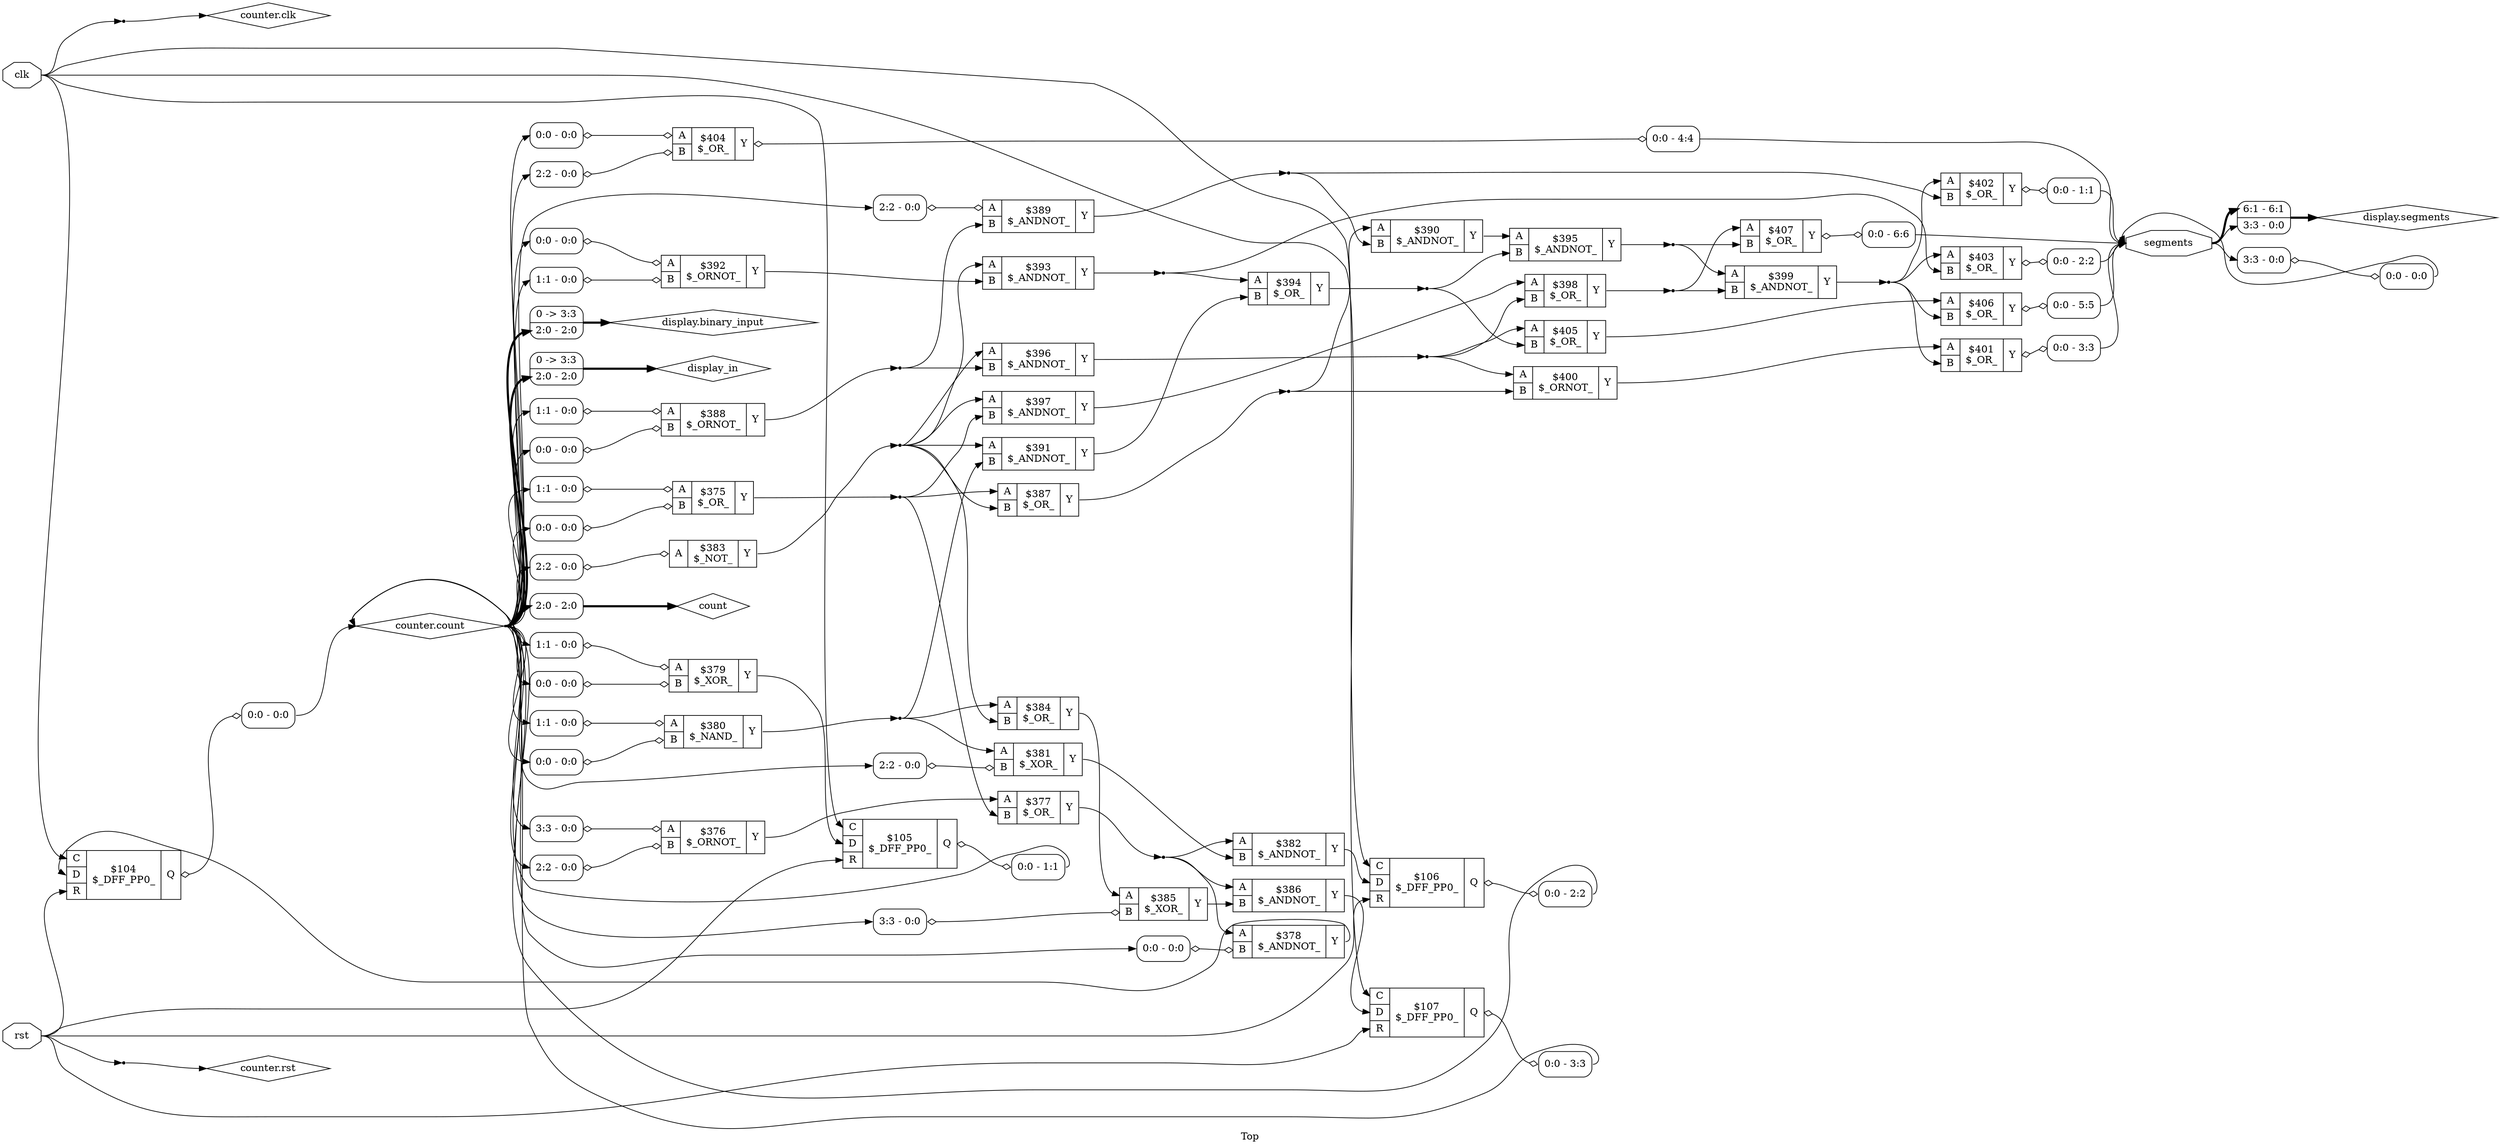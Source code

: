 digraph "Top" {
label="Top";
rankdir="LR";
remincross=true;
n28 [ shape=octagon, label="clk", color="black", fontcolor="black" ];
n29 [ shape=diamond, label="count", color="black", fontcolor="black" ];
n30 [ shape=diamond, label="counter.clk", color="black", fontcolor="black" ];
n31 [ shape=diamond, label="counter.count", color="black", fontcolor="black" ];
n32 [ shape=diamond, label="counter.rst", color="black", fontcolor="black" ];
n33 [ shape=diamond, label="display.binary_input", color="black", fontcolor="black" ];
n34 [ shape=diamond, label="display.segments", color="black", fontcolor="black" ];
n35 [ shape=diamond, label="display_in", color="black", fontcolor="black" ];
n36 [ shape=octagon, label="rst", color="black", fontcolor="black" ];
n37 [ shape=octagon, label="segments", color="black", fontcolor="black" ];
c41 [ shape=record, label="{{<p38> A|<p39> B}|$375\n$_OR_|{<p40> Y}}",  ];
x0 [ shape=record, style=rounded, label="<s0> 1:1 - 0:0 ", color="black", fontcolor="black" ];
x0:e -> c41:p38:w [arrowhead=odiamond, arrowtail=odiamond, dir=both, color="black", fontcolor="black", label=""];
x1 [ shape=record, style=rounded, label="<s0> 0:0 - 0:0 ", color="black", fontcolor="black" ];
x1:e -> c41:p39:w [arrowhead=odiamond, arrowtail=odiamond, dir=both, color="black", fontcolor="black", label=""];
c42 [ shape=record, label="{{<p38> A|<p39> B}|$376\n$_ORNOT_|{<p40> Y}}",  ];
x2 [ shape=record, style=rounded, label="<s0> 3:3 - 0:0 ", color="black", fontcolor="black" ];
x2:e -> c42:p38:w [arrowhead=odiamond, arrowtail=odiamond, dir=both, color="black", fontcolor="black", label=""];
x3 [ shape=record, style=rounded, label="<s0> 2:2 - 0:0 ", color="black", fontcolor="black" ];
x3:e -> c42:p39:w [arrowhead=odiamond, arrowtail=odiamond, dir=both, color="black", fontcolor="black", label=""];
c43 [ shape=record, label="{{<p38> A|<p39> B}|$377\n$_OR_|{<p40> Y}}",  ];
c44 [ shape=record, label="{{<p38> A|<p39> B}|$378\n$_ANDNOT_|{<p40> Y}}",  ];
x4 [ shape=record, style=rounded, label="<s0> 0:0 - 0:0 ", color="black", fontcolor="black" ];
x4:e -> c44:p39:w [arrowhead=odiamond, arrowtail=odiamond, dir=both, color="black", fontcolor="black", label=""];
c45 [ shape=record, label="{{<p38> A|<p39> B}|$379\n$_XOR_|{<p40> Y}}",  ];
x5 [ shape=record, style=rounded, label="<s0> 1:1 - 0:0 ", color="black", fontcolor="black" ];
x5:e -> c45:p38:w [arrowhead=odiamond, arrowtail=odiamond, dir=both, color="black", fontcolor="black", label=""];
x6 [ shape=record, style=rounded, label="<s0> 0:0 - 0:0 ", color="black", fontcolor="black" ];
x6:e -> c45:p39:w [arrowhead=odiamond, arrowtail=odiamond, dir=both, color="black", fontcolor="black", label=""];
c46 [ shape=record, label="{{<p38> A|<p39> B}|$380\n$_NAND_|{<p40> Y}}",  ];
x7 [ shape=record, style=rounded, label="<s0> 1:1 - 0:0 ", color="black", fontcolor="black" ];
x7:e -> c46:p38:w [arrowhead=odiamond, arrowtail=odiamond, dir=both, color="black", fontcolor="black", label=""];
x8 [ shape=record, style=rounded, label="<s0> 0:0 - 0:0 ", color="black", fontcolor="black" ];
x8:e -> c46:p39:w [arrowhead=odiamond, arrowtail=odiamond, dir=both, color="black", fontcolor="black", label=""];
c47 [ shape=record, label="{{<p38> A|<p39> B}|$381\n$_XOR_|{<p40> Y}}",  ];
x9 [ shape=record, style=rounded, label="<s0> 2:2 - 0:0 ", color="black", fontcolor="black" ];
x9:e -> c47:p39:w [arrowhead=odiamond, arrowtail=odiamond, dir=both, color="black", fontcolor="black", label=""];
c48 [ shape=record, label="{{<p38> A|<p39> B}|$382\n$_ANDNOT_|{<p40> Y}}",  ];
c49 [ shape=record, label="{{<p38> A}|$383\n$_NOT_|{<p40> Y}}",  ];
x10 [ shape=record, style=rounded, label="<s0> 2:2 - 0:0 ", color="black", fontcolor="black" ];
x10:e -> c49:p38:w [arrowhead=odiamond, arrowtail=odiamond, dir=both, color="black", fontcolor="black", label=""];
c50 [ shape=record, label="{{<p38> A|<p39> B}|$384\n$_OR_|{<p40> Y}}",  ];
c51 [ shape=record, label="{{<p38> A|<p39> B}|$385\n$_XOR_|{<p40> Y}}",  ];
x11 [ shape=record, style=rounded, label="<s0> 3:3 - 0:0 ", color="black", fontcolor="black" ];
x11:e -> c51:p39:w [arrowhead=odiamond, arrowtail=odiamond, dir=both, color="black", fontcolor="black", label=""];
c52 [ shape=record, label="{{<p38> A|<p39> B}|$386\n$_ANDNOT_|{<p40> Y}}",  ];
c53 [ shape=record, label="{{<p38> A|<p39> B}|$387\n$_OR_|{<p40> Y}}",  ];
c54 [ shape=record, label="{{<p38> A|<p39> B}|$388\n$_ORNOT_|{<p40> Y}}",  ];
x12 [ shape=record, style=rounded, label="<s0> 1:1 - 0:0 ", color="black", fontcolor="black" ];
x12:e -> c54:p38:w [arrowhead=odiamond, arrowtail=odiamond, dir=both, color="black", fontcolor="black", label=""];
x13 [ shape=record, style=rounded, label="<s0> 0:0 - 0:0 ", color="black", fontcolor="black" ];
x13:e -> c54:p39:w [arrowhead=odiamond, arrowtail=odiamond, dir=both, color="black", fontcolor="black", label=""];
c55 [ shape=record, label="{{<p38> A|<p39> B}|$389\n$_ANDNOT_|{<p40> Y}}",  ];
x14 [ shape=record, style=rounded, label="<s0> 2:2 - 0:0 ", color="black", fontcolor="black" ];
x14:e -> c55:p38:w [arrowhead=odiamond, arrowtail=odiamond, dir=both, color="black", fontcolor="black", label=""];
c56 [ shape=record, label="{{<p38> A|<p39> B}|$390\n$_ANDNOT_|{<p40> Y}}",  ];
c57 [ shape=record, label="{{<p38> A|<p39> B}|$391\n$_ANDNOT_|{<p40> Y}}",  ];
c58 [ shape=record, label="{{<p38> A|<p39> B}|$392\n$_ORNOT_|{<p40> Y}}",  ];
x15 [ shape=record, style=rounded, label="<s0> 0:0 - 0:0 ", color="black", fontcolor="black" ];
x15:e -> c58:p38:w [arrowhead=odiamond, arrowtail=odiamond, dir=both, color="black", fontcolor="black", label=""];
x16 [ shape=record, style=rounded, label="<s0> 1:1 - 0:0 ", color="black", fontcolor="black" ];
x16:e -> c58:p39:w [arrowhead=odiamond, arrowtail=odiamond, dir=both, color="black", fontcolor="black", label=""];
c59 [ shape=record, label="{{<p38> A|<p39> B}|$393\n$_ANDNOT_|{<p40> Y}}",  ];
c60 [ shape=record, label="{{<p38> A|<p39> B}|$394\n$_OR_|{<p40> Y}}",  ];
c61 [ shape=record, label="{{<p38> A|<p39> B}|$395\n$_ANDNOT_|{<p40> Y}}",  ];
c62 [ shape=record, label="{{<p38> A|<p39> B}|$396\n$_ANDNOT_|{<p40> Y}}",  ];
c63 [ shape=record, label="{{<p38> A|<p39> B}|$397\n$_ANDNOT_|{<p40> Y}}",  ];
c64 [ shape=record, label="{{<p38> A|<p39> B}|$398\n$_OR_|{<p40> Y}}",  ];
c65 [ shape=record, label="{{<p38> A|<p39> B}|$399\n$_ANDNOT_|{<p40> Y}}",  ];
c66 [ shape=record, label="{{<p38> A|<p39> B}|$400\n$_ORNOT_|{<p40> Y}}",  ];
c67 [ shape=record, label="{{<p38> A|<p39> B}|$401\n$_OR_|{<p40> Y}}",  ];
x17 [ shape=record, style=rounded, label="<s0> 0:0 - 3:3 ", color="black", fontcolor="black" ];
c67:p40:e -> x17:w [arrowhead=odiamond, arrowtail=odiamond, dir=both, color="black", fontcolor="black", label=""];
c68 [ shape=record, label="{{<p38> A|<p39> B}|$402\n$_OR_|{<p40> Y}}",  ];
x18 [ shape=record, style=rounded, label="<s0> 0:0 - 1:1 ", color="black", fontcolor="black" ];
c68:p40:e -> x18:w [arrowhead=odiamond, arrowtail=odiamond, dir=both, color="black", fontcolor="black", label=""];
c69 [ shape=record, label="{{<p38> A|<p39> B}|$403\n$_OR_|{<p40> Y}}",  ];
x19 [ shape=record, style=rounded, label="<s0> 0:0 - 2:2 ", color="black", fontcolor="black" ];
c69:p40:e -> x19:w [arrowhead=odiamond, arrowtail=odiamond, dir=both, color="black", fontcolor="black", label=""];
c70 [ shape=record, label="{{<p38> A|<p39> B}|$404\n$_OR_|{<p40> Y}}",  ];
x20 [ shape=record, style=rounded, label="<s0> 0:0 - 0:0 ", color="black", fontcolor="black" ];
x20:e -> c70:p38:w [arrowhead=odiamond, arrowtail=odiamond, dir=both, color="black", fontcolor="black", label=""];
x21 [ shape=record, style=rounded, label="<s0> 2:2 - 0:0 ", color="black", fontcolor="black" ];
x21:e -> c70:p39:w [arrowhead=odiamond, arrowtail=odiamond, dir=both, color="black", fontcolor="black", label=""];
x22 [ shape=record, style=rounded, label="<s0> 0:0 - 4:4 ", color="black", fontcolor="black" ];
c70:p40:e -> x22:w [arrowhead=odiamond, arrowtail=odiamond, dir=both, color="black", fontcolor="black", label=""];
c71 [ shape=record, label="{{<p38> A|<p39> B}|$405\n$_OR_|{<p40> Y}}",  ];
c72 [ shape=record, label="{{<p38> A|<p39> B}|$406\n$_OR_|{<p40> Y}}",  ];
x23 [ shape=record, style=rounded, label="<s0> 0:0 - 5:5 ", color="black", fontcolor="black" ];
c72:p40:e -> x23:w [arrowhead=odiamond, arrowtail=odiamond, dir=both, color="black", fontcolor="black", label=""];
c73 [ shape=record, label="{{<p38> A|<p39> B}|$407\n$_OR_|{<p40> Y}}",  ];
x24 [ shape=record, style=rounded, label="<s0> 0:0 - 6:6 ", color="black", fontcolor="black" ];
c73:p40:e -> x24:w [arrowhead=odiamond, arrowtail=odiamond, dir=both, color="black", fontcolor="black", label=""];
c78 [ shape=record, label="{{<p74> C|<p75> D|<p76> R}|$104\n$_DFF_PP0_|{<p77> Q}}",  ];
x25 [ shape=record, style=rounded, label="<s0> 0:0 - 0:0 ", color="black", fontcolor="black" ];
c78:p77:e -> x25:w [arrowhead=odiamond, arrowtail=odiamond, dir=both, color="black", fontcolor="black", label=""];
c79 [ shape=record, label="{{<p74> C|<p75> D|<p76> R}|$105\n$_DFF_PP0_|{<p77> Q}}",  ];
x26 [ shape=record, style=rounded, label="<s0> 0:0 - 1:1 ", color="black", fontcolor="black" ];
c79:p77:e -> x26:w [arrowhead=odiamond, arrowtail=odiamond, dir=both, color="black", fontcolor="black", label=""];
c80 [ shape=record, label="{{<p74> C|<p75> D|<p76> R}|$106\n$_DFF_PP0_|{<p77> Q}}",  ];
x27 [ shape=record, style=rounded, label="<s0> 0:0 - 2:2 ", color="black", fontcolor="black" ];
c80:p77:e -> x27:w [arrowhead=odiamond, arrowtail=odiamond, dir=both, color="black", fontcolor="black", label=""];
c81 [ shape=record, label="{{<p74> C|<p75> D|<p76> R}|$107\n$_DFF_PP0_|{<p77> Q}}",  ];
x28 [ shape=record, style=rounded, label="<s0> 0:0 - 3:3 ", color="black", fontcolor="black" ];
c81:p77:e -> x28:w [arrowhead=odiamond, arrowtail=odiamond, dir=both, color="black", fontcolor="black", label=""];
x29 [ shape=record, style=rounded, label="<s0> 2:0 - 2:0 ", color="black", fontcolor="black" ];
x30 [shape=point, ];
x31 [shape=point, ];
x32 [ shape=record, style=rounded, label="0 -&gt; 3:3 |<s0> 2:0 - 2:0 ", color="black", fontcolor="black" ];
x33 [ shape=record, style=rounded, label="<s1> 6:1 - 6:1 |<s0> 3:3 - 0:0 ", color="black", fontcolor="black" ];
x34 [ shape=record, style=rounded, label="0 -&gt; 3:3 |<s0> 2:0 - 2:0 ", color="black", fontcolor="black" ];
x35 [ shape=record, style=rounded, label="<s0> 3:3 - 0:0 ", color="black", fontcolor="black" ];
x36 [ shape=record, style=rounded, label="<s0> 0:0 - 0:0 ", color="black", fontcolor="black" ];
x35:e -> x36:w [arrowhead=odiamond, arrowtail=odiamond, dir=both, color="black", fontcolor="black", label=""];
c44:p40:e -> c78:p75:w [color="black", fontcolor="black", label=""];
n10 [ shape=point ];
c49:p40:e -> n10:w [color="black", fontcolor="black", label=""];
n10:e -> c50:p39:w [color="black", fontcolor="black", label=""];
n10:e -> c53:p39:w [color="black", fontcolor="black", label=""];
n10:e -> c57:p38:w [color="black", fontcolor="black", label=""];
n10:e -> c59:p38:w [color="black", fontcolor="black", label=""];
n10:e -> c62:p38:w [color="black", fontcolor="black", label=""];
n10:e -> c63:p38:w [color="black", fontcolor="black", label=""];
c50:p40:e -> c51:p38:w [color="black", fontcolor="black", label=""];
c51:p40:e -> c52:p39:w [color="black", fontcolor="black", label=""];
n13 [ shape=point ];
c53:p40:e -> n13:w [color="black", fontcolor="black", label=""];
n13:e -> c56:p38:w [color="black", fontcolor="black", label=""];
n13:e -> c66:p39:w [color="black", fontcolor="black", label=""];
n14 [ shape=point ];
c54:p40:e -> n14:w [color="black", fontcolor="black", label=""];
n14:e -> c55:p39:w [color="black", fontcolor="black", label=""];
n14:e -> c62:p39:w [color="black", fontcolor="black", label=""];
n15 [ shape=point ];
c55:p40:e -> n15:w [color="black", fontcolor="black", label=""];
n15:e -> c56:p39:w [color="black", fontcolor="black", label=""];
n15:e -> c68:p39:w [color="black", fontcolor="black", label=""];
c56:p40:e -> c61:p38:w [color="black", fontcolor="black", label=""];
c57:p40:e -> c60:p39:w [color="black", fontcolor="black", label=""];
c58:p40:e -> c59:p39:w [color="black", fontcolor="black", label=""];
n19 [ shape=point ];
c59:p40:e -> n19:w [color="black", fontcolor="black", label=""];
n19:e -> c60:p38:w [color="black", fontcolor="black", label=""];
n19:e -> c69:p39:w [color="black", fontcolor="black", label=""];
c45:p40:e -> c79:p75:w [color="black", fontcolor="black", label=""];
n20 [ shape=point ];
c60:p40:e -> n20:w [color="black", fontcolor="black", label=""];
n20:e -> c61:p39:w [color="black", fontcolor="black", label=""];
n20:e -> c71:p39:w [color="black", fontcolor="black", label=""];
n21 [ shape=point ];
c61:p40:e -> n21:w [color="black", fontcolor="black", label=""];
n21:e -> c65:p38:w [color="black", fontcolor="black", label=""];
n21:e -> c73:p39:w [color="black", fontcolor="black", label=""];
n22 [ shape=point ];
c62:p40:e -> n22:w [color="black", fontcolor="black", label=""];
n22:e -> c64:p39:w [color="black", fontcolor="black", label=""];
n22:e -> c66:p38:w [color="black", fontcolor="black", label=""];
n22:e -> c71:p38:w [color="black", fontcolor="black", label=""];
c63:p40:e -> c64:p38:w [color="black", fontcolor="black", label=""];
n24 [ shape=point ];
c64:p40:e -> n24:w [color="black", fontcolor="black", label=""];
n24:e -> c65:p39:w [color="black", fontcolor="black", label=""];
n24:e -> c73:p38:w [color="black", fontcolor="black", label=""];
n25 [ shape=point ];
c65:p40:e -> n25:w [color="black", fontcolor="black", label=""];
n25:e -> c67:p39:w [color="black", fontcolor="black", label=""];
n25:e -> c68:p38:w [color="black", fontcolor="black", label=""];
n25:e -> c69:p38:w [color="black", fontcolor="black", label=""];
n25:e -> c72:p39:w [color="black", fontcolor="black", label=""];
c66:p40:e -> c67:p38:w [color="black", fontcolor="black", label=""];
c71:p40:e -> c72:p38:w [color="black", fontcolor="black", label=""];
n28:e -> c78:p74:w [color="black", fontcolor="black", label=""];
n28:e -> c79:p74:w [color="black", fontcolor="black", label=""];
n28:e -> c80:p74:w [color="black", fontcolor="black", label=""];
n28:e -> c81:p74:w [color="black", fontcolor="black", label=""];
n28:e -> x30:w [color="black", fontcolor="black", label=""];
x29:e -> n29:w [color="black", fontcolor="black", style="setlinewidth(3)", label=""];
c48:p40:e -> c80:p75:w [color="black", fontcolor="black", label=""];
x30:e -> n30:w [color="black", fontcolor="black", label=""];
x25:s0:e -> n31:w [color="black", fontcolor="black", label=""];
x26:s0:e -> n31:w [color="black", fontcolor="black", label=""];
x27:s0:e -> n31:w [color="black", fontcolor="black", label=""];
x28:s0:e -> n31:w [color="black", fontcolor="black", label=""];
n31:e -> x0:s0:w [color="black", fontcolor="black", label=""];
n31:e -> x10:s0:w [color="black", fontcolor="black", label=""];
n31:e -> x11:s0:w [color="black", fontcolor="black", label=""];
n31:e -> x12:s0:w [color="black", fontcolor="black", label=""];
n31:e -> x13:s0:w [color="black", fontcolor="black", label=""];
n31:e -> x14:s0:w [color="black", fontcolor="black", label=""];
n31:e -> x15:s0:w [color="black", fontcolor="black", label=""];
n31:e -> x16:s0:w [color="black", fontcolor="black", label=""];
n31:e -> x1:s0:w [color="black", fontcolor="black", label=""];
n31:e -> x20:s0:w [color="black", fontcolor="black", label=""];
n31:e -> x21:s0:w [color="black", fontcolor="black", label=""];
n31:e -> x29:s0:w [color="black", fontcolor="black", style="setlinewidth(3)", label=""];
n31:e -> x2:s0:w [color="black", fontcolor="black", label=""];
n31:e -> x32:s0:w [color="black", fontcolor="black", style="setlinewidth(3)", label=""];
n31:e -> x34:s0:w [color="black", fontcolor="black", style="setlinewidth(3)", label=""];
n31:e -> x3:s0:w [color="black", fontcolor="black", label=""];
n31:e -> x4:s0:w [color="black", fontcolor="black", label=""];
n31:e -> x5:s0:w [color="black", fontcolor="black", label=""];
n31:e -> x6:s0:w [color="black", fontcolor="black", label=""];
n31:e -> x7:s0:w [color="black", fontcolor="black", label=""];
n31:e -> x8:s0:w [color="black", fontcolor="black", label=""];
n31:e -> x9:s0:w [color="black", fontcolor="black", label=""];
x31:e -> n32:w [color="black", fontcolor="black", label=""];
x32:e -> n33:w [color="black", fontcolor="black", style="setlinewidth(3)", label=""];
x33:e -> n34:w [color="black", fontcolor="black", style="setlinewidth(3)", label=""];
x34:e -> n35:w [color="black", fontcolor="black", style="setlinewidth(3)", label=""];
n36:e -> c78:p76:w [color="black", fontcolor="black", label=""];
n36:e -> c79:p76:w [color="black", fontcolor="black", label=""];
n36:e -> c80:p76:w [color="black", fontcolor="black", label=""];
n36:e -> c81:p76:w [color="black", fontcolor="black", label=""];
n36:e -> x31:w [color="black", fontcolor="black", label=""];
x17:s0:e -> n37:w [color="black", fontcolor="black", label=""];
x18:s0:e -> n37:w [color="black", fontcolor="black", label=""];
x19:s0:e -> n37:w [color="black", fontcolor="black", label=""];
x22:s0:e -> n37:w [color="black", fontcolor="black", label=""];
x23:s0:e -> n37:w [color="black", fontcolor="black", label=""];
x24:s0:e -> n37:w [color="black", fontcolor="black", label=""];
x36:s0:e -> n37:w [color="black", fontcolor="black", label=""];
n37:e -> x33:s0:w [color="black", fontcolor="black", label=""];
n37:e -> x33:s1:w [color="black", fontcolor="black", style="setlinewidth(3)", label=""];
n37:e -> x35:s0:w [color="black", fontcolor="black", label=""];
c52:p40:e -> c81:p75:w [color="black", fontcolor="black", label=""];
n5 [ shape=point ];
c41:p40:e -> n5:w [color="black", fontcolor="black", label=""];
n5:e -> c43:p39:w [color="black", fontcolor="black", label=""];
n5:e -> c53:p38:w [color="black", fontcolor="black", label=""];
n5:e -> c63:p39:w [color="black", fontcolor="black", label=""];
c42:p40:e -> c43:p38:w [color="black", fontcolor="black", label=""];
n7 [ shape=point ];
c43:p40:e -> n7:w [color="black", fontcolor="black", label=""];
n7:e -> c44:p38:w [color="black", fontcolor="black", label=""];
n7:e -> c48:p38:w [color="black", fontcolor="black", label=""];
n7:e -> c52:p38:w [color="black", fontcolor="black", label=""];
n8 [ shape=point ];
c46:p40:e -> n8:w [color="black", fontcolor="black", label=""];
n8:e -> c47:p38:w [color="black", fontcolor="black", label=""];
n8:e -> c50:p38:w [color="black", fontcolor="black", label=""];
n8:e -> c57:p39:w [color="black", fontcolor="black", label=""];
c47:p40:e -> c48:p39:w [color="black", fontcolor="black", label=""];
}
